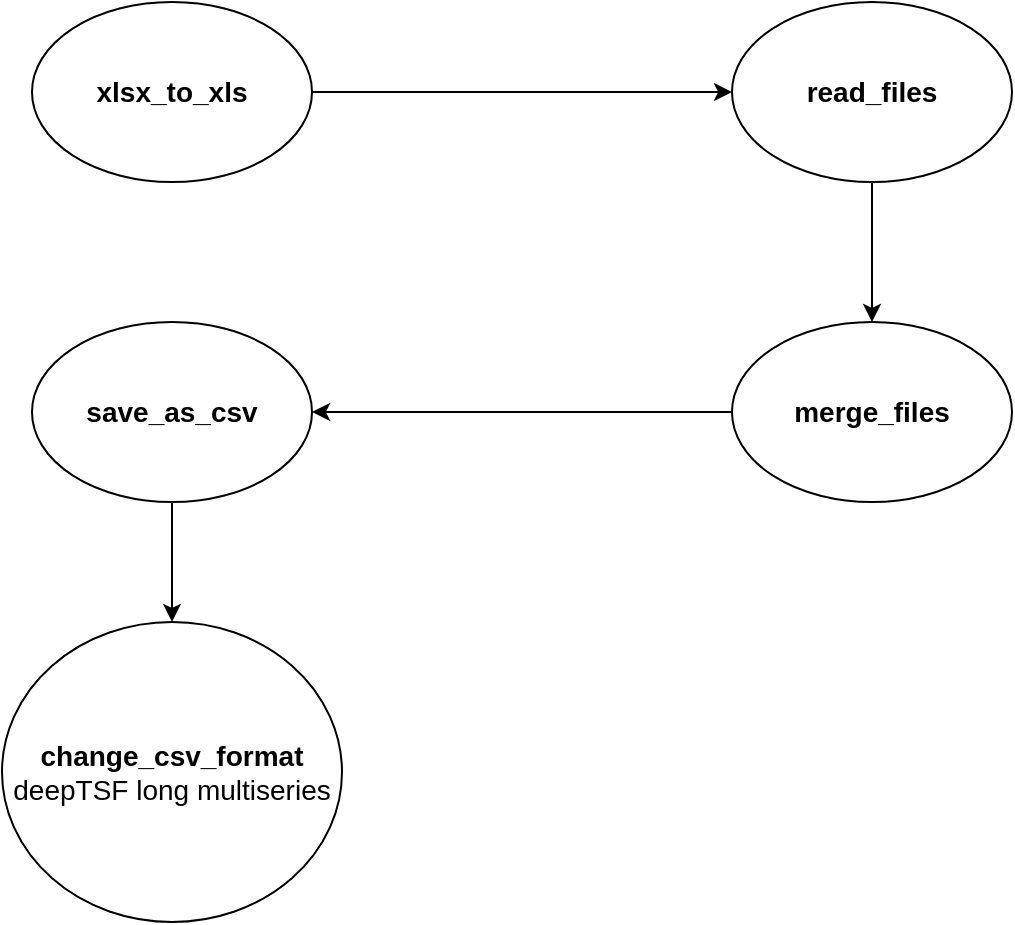 <mxfile version="24.6.4" type="device">
  <diagram name="Page-1" id="_sWnPcZckzNEHxJ8iDj3">
    <mxGraphModel dx="880" dy="434" grid="1" gridSize="10" guides="1" tooltips="1" connect="1" arrows="1" fold="1" page="1" pageScale="1" pageWidth="850" pageHeight="1100" math="0" shadow="0">
      <root>
        <mxCell id="0" />
        <mxCell id="1" parent="0" />
        <mxCell id="mlrZycsBBmObjtb29B42-3" style="edgeStyle=orthogonalEdgeStyle;rounded=0;orthogonalLoop=1;jettySize=auto;html=1;" edge="1" parent="1" source="mlrZycsBBmObjtb29B42-1" target="mlrZycsBBmObjtb29B42-2">
          <mxGeometry relative="1" as="geometry" />
        </mxCell>
        <mxCell id="mlrZycsBBmObjtb29B42-1" value="&lt;b&gt;&lt;font style=&quot;font-size: 14px;&quot;&gt;xlsx_to_xls&lt;/font&gt;&lt;/b&gt;" style="ellipse;whiteSpace=wrap;html=1;" vertex="1" parent="1">
          <mxGeometry x="90" y="50" width="140" height="90" as="geometry" />
        </mxCell>
        <mxCell id="mlrZycsBBmObjtb29B42-5" style="edgeStyle=orthogonalEdgeStyle;rounded=0;orthogonalLoop=1;jettySize=auto;html=1;" edge="1" parent="1" source="mlrZycsBBmObjtb29B42-2" target="mlrZycsBBmObjtb29B42-4">
          <mxGeometry relative="1" as="geometry" />
        </mxCell>
        <mxCell id="mlrZycsBBmObjtb29B42-2" value="&lt;b&gt;&lt;font style=&quot;font-size: 14px;&quot;&gt;read_files&lt;/font&gt;&lt;/b&gt;" style="ellipse;whiteSpace=wrap;html=1;" vertex="1" parent="1">
          <mxGeometry x="440" y="50" width="140" height="90" as="geometry" />
        </mxCell>
        <mxCell id="mlrZycsBBmObjtb29B42-8" style="edgeStyle=orthogonalEdgeStyle;rounded=0;orthogonalLoop=1;jettySize=auto;html=1;" edge="1" parent="1" source="mlrZycsBBmObjtb29B42-4" target="mlrZycsBBmObjtb29B42-6">
          <mxGeometry relative="1" as="geometry" />
        </mxCell>
        <mxCell id="mlrZycsBBmObjtb29B42-4" value="&lt;b&gt;&lt;font style=&quot;font-size: 14px;&quot;&gt;merge_files&lt;/font&gt;&lt;/b&gt;" style="ellipse;whiteSpace=wrap;html=1;" vertex="1" parent="1">
          <mxGeometry x="440" y="210" width="140" height="90" as="geometry" />
        </mxCell>
        <mxCell id="mlrZycsBBmObjtb29B42-10" style="edgeStyle=orthogonalEdgeStyle;rounded=0;orthogonalLoop=1;jettySize=auto;html=1;" edge="1" parent="1" source="mlrZycsBBmObjtb29B42-6" target="mlrZycsBBmObjtb29B42-9">
          <mxGeometry relative="1" as="geometry" />
        </mxCell>
        <mxCell id="mlrZycsBBmObjtb29B42-6" value="&lt;b&gt;&lt;font style=&quot;font-size: 14px;&quot;&gt;save_as_csv&lt;/font&gt;&lt;/b&gt;" style="ellipse;whiteSpace=wrap;html=1;" vertex="1" parent="1">
          <mxGeometry x="90" y="210" width="140" height="90" as="geometry" />
        </mxCell>
        <mxCell id="mlrZycsBBmObjtb29B42-9" value="&lt;b&gt;&lt;font style=&quot;font-size: 14px;&quot;&gt;change_csv_format&lt;/font&gt;&lt;/b&gt;&lt;div&gt;&lt;font style=&quot;font-size: 14px;&quot;&gt;deepTSF long multiseries&lt;/font&gt;&lt;/div&gt;" style="ellipse;whiteSpace=wrap;html=1;" vertex="1" parent="1">
          <mxGeometry x="75" y="360" width="170" height="150" as="geometry" />
        </mxCell>
      </root>
    </mxGraphModel>
  </diagram>
</mxfile>
